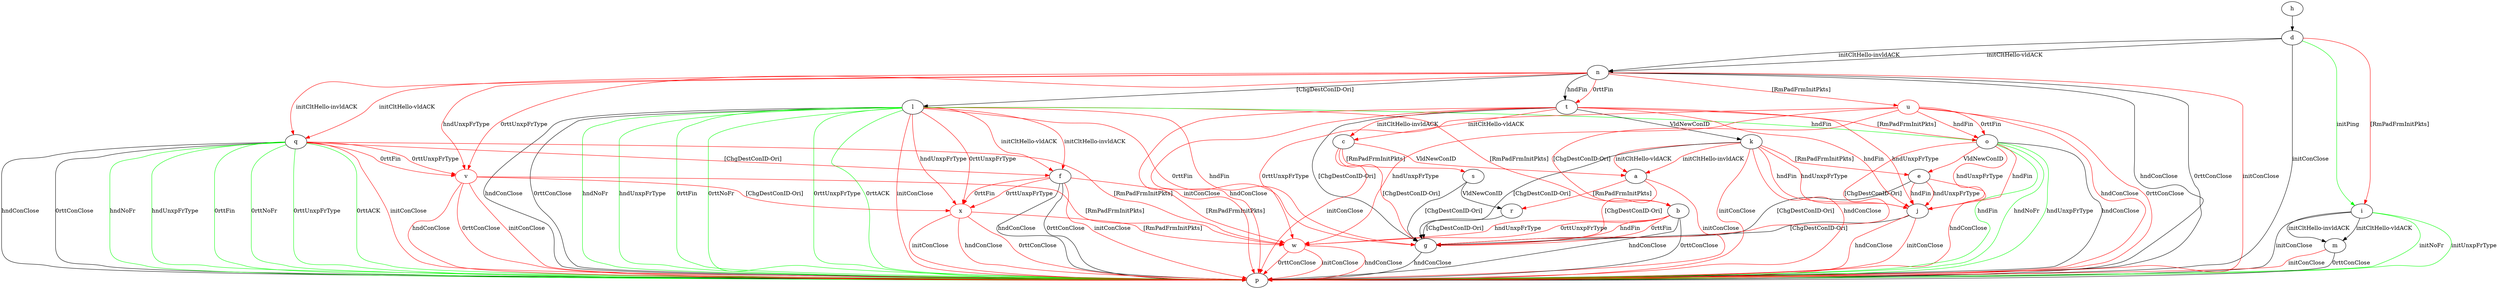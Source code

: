 digraph "" {
	a -> g	[key=0,
		color=red,
		label="[ChgDestConID-Ori] "];
	a -> p	[key=0,
		color=red,
		label="initConClose "];
	a -> r	[key=0,
		color=red,
		label="[RmPadFrmInitPkts] "];
	b -> g	[key=0,
		color=red,
		label="hndFin "];
	b -> g	[key=1,
		color=red,
		label="0rttFin "];
	b -> p	[key=0,
		label="hndConClose "];
	b -> p	[key=1,
		label="0rttConClose "];
	w	[color=red];
	b -> w	[key=0,
		color=red,
		label="hndUnxpFrType "];
	b -> w	[key=1,
		color=red,
		label="0rttUnxpFrType "];
	c -> a	[key=0,
		color=red,
		label="VldNewConID "];
	c -> g	[key=0,
		color=red,
		label="[ChgDestConID-Ori] "];
	c -> p	[key=0,
		color=red,
		label="initConClose "];
	c -> s	[key=0,
		color=red,
		label="[RmPadFrmInitPkts] "];
	d -> i	[key=0,
		color=green,
		label="initPing "];
	d -> i	[key=1,
		color=red,
		label="[RmPadFrmInitPkts] "];
	d -> n	[key=0,
		label="initCltHello-vldACK "];
	d -> n	[key=1,
		label="initCltHello-invldACK "];
	d -> p	[key=0,
		label="initConClose "];
	e -> g	[key=0,
		label="[ChgDestConID-Ori] "];
	e -> j	[key=0,
		color=red,
		label="hndFin "];
	e -> j	[key=1,
		color=red,
		label="hndUnxpFrType "];
	e -> p	[key=0,
		color=red,
		label="hndConClose "];
	f -> p	[key=0,
		label="hndConClose "];
	f -> p	[key=1,
		label="0rttConClose "];
	f -> p	[key=2,
		color=red,
		label="initConClose "];
	f -> w	[key=0,
		color=red,
		label="[RmPadFrmInitPkts] "];
	x	[color=red];
	f -> x	[key=0,
		color=red,
		label="0rttFin "];
	f -> x	[key=1,
		color=red,
		label="0rttUnxpFrType "];
	g -> p	[key=0,
		label="hndConClose "];
	h -> d	[key=0];
	i -> m	[key=0,
		label="initCltHello-vldACK "];
	i -> m	[key=1,
		label="initCltHello-invldACK "];
	i -> p	[key=0,
		label="initConClose "];
	i -> p	[key=1,
		color=green,
		label="initNoFr "];
	i -> p	[key=2,
		color=green,
		label="initUnxpFrType "];
	j -> g	[key=0,
		label="[ChgDestConID-Ori] "];
	j -> p	[key=0,
		color=red,
		label="initConClose "];
	j -> p	[key=1,
		color=red,
		label="hndConClose "];
	k -> a	[key=0,
		color=red,
		label="initCltHello-vldACK "];
	k -> a	[key=1,
		color=red,
		label="initCltHello-invldACK "];
	k -> e	[key=0,
		color=red,
		label="[RmPadFrmInitPkts] "];
	k -> g	[key=0,
		label="[ChgDestConID-Ori] "];
	k -> j	[key=0,
		color=red,
		label="hndFin "];
	k -> j	[key=1,
		color=red,
		label="hndUnxpFrType "];
	k -> p	[key=0,
		color=red,
		label="initConClose "];
	k -> p	[key=1,
		color=red,
		label="hndConClose "];
	l -> b	[key=0,
		color=red,
		label="[RmPadFrmInitPkts] "];
	l -> f	[key=0,
		color=red,
		label="initCltHello-vldACK "];
	l -> f	[key=1,
		color=red,
		label="initCltHello-invldACK "];
	l -> g	[key=0,
		color=red,
		label="hndFin "];
	l -> g	[key=1,
		color=red,
		label="0rttFin "];
	l -> o	[key=0,
		color=green,
		label="hndFin "];
	l -> p	[key=0,
		label="hndConClose "];
	l -> p	[key=1,
		label="0rttConClose "];
	l -> p	[key=2,
		color=green,
		label="hndNoFr "];
	l -> p	[key=3,
		color=green,
		label="hndUnxpFrType "];
	l -> p	[key=4,
		color=green,
		label="0rttFin "];
	l -> p	[key=5,
		color=green,
		label="0rttNoFr "];
	l -> p	[key=6,
		color=green,
		label="0rttUnxpFrType "];
	l -> p	[key=7,
		color=green,
		label="0rttACK "];
	l -> p	[key=8,
		color=red,
		label="initConClose "];
	l -> x	[key=0,
		color=red,
		label="hndUnxpFrType "];
	l -> x	[key=1,
		color=red,
		label="0rttUnxpFrType "];
	m -> p	[key=0,
		label="0rttConClose "];
	m -> p	[key=1,
		color=red,
		label="initConClose "];
	n -> l	[key=0,
		label="[ChgDestConID-Ori] "];
	n -> p	[key=0,
		label="hndConClose "];
	n -> p	[key=1,
		label="0rttConClose "];
	n -> p	[key=2,
		color=red,
		label="initConClose "];
	n -> q	[key=0,
		color=red,
		label="initCltHello-vldACK "];
	n -> q	[key=1,
		color=red,
		label="initCltHello-invldACK "];
	n -> t	[key=0,
		label="hndFin "];
	n -> t	[key=1,
		color=red,
		label="0rttFin "];
	u	[color=red];
	n -> u	[key=0,
		color=red,
		label="[RmPadFrmInitPkts] "];
	v	[color=red];
	n -> v	[key=0,
		color=red,
		label="hndUnxpFrType "];
	n -> v	[key=1,
		color=red,
		label="0rttUnxpFrType "];
	o -> e	[key=0,
		color=red,
		label="VldNewConID "];
	o -> g	[key=0,
		color=red,
		label="[ChgDestConID-Ori] "];
	o -> j	[key=0,
		color=red,
		label="hndFin "];
	o -> j	[key=1,
		color=red,
		label="hndUnxpFrType "];
	o -> p	[key=0,
		label="hndConClose "];
	o -> p	[key=1,
		color=green,
		label="hndFin "];
	o -> p	[key=2,
		color=green,
		label="hndNoFr "];
	o -> p	[key=3,
		color=green,
		label="hndUnxpFrType "];
	q -> f	[key=0,
		color=red,
		label="[ChgDestConID-Ori] "];
	q -> p	[key=0,
		label="hndConClose "];
	q -> p	[key=1,
		label="0rttConClose "];
	q -> p	[key=2,
		color=green,
		label="hndNoFr "];
	q -> p	[key=3,
		color=green,
		label="hndUnxpFrType "];
	q -> p	[key=4,
		color=green,
		label="0rttFin "];
	q -> p	[key=5,
		color=green,
		label="0rttNoFr "];
	q -> p	[key=6,
		color=green,
		label="0rttUnxpFrType "];
	q -> p	[key=7,
		color=green,
		label="0rttACK "];
	q -> p	[key=8,
		color=red,
		label="initConClose "];
	q -> v	[key=0,
		color=red,
		label="0rttFin "];
	q -> v	[key=1,
		color=red,
		label="0rttUnxpFrType "];
	q -> w	[key=0,
		color=red,
		label="[RmPadFrmInitPkts] "];
	r -> g	[key=0,
		label="[ChgDestConID-Ori] "];
	s -> g	[key=0,
		label="[ChgDestConID-Ori] "];
	s -> r	[key=0,
		label="VldNewConID "];
	t -> c	[key=0,
		color=red,
		label="initCltHello-vldACK "];
	t -> c	[key=1,
		color=red,
		label="initCltHello-invldACK "];
	t -> g	[key=0,
		label="[ChgDestConID-Ori] "];
	t -> j	[key=0,
		color=red,
		label="hndFin "];
	t -> j	[key=1,
		color=red,
		label="hndUnxpFrType "];
	t -> k	[key=0,
		label="VldNewConID "];
	t -> o	[key=0,
		color=red,
		label="[RmPadFrmInitPkts] "];
	t -> p	[key=0,
		color=red,
		label="initConClose "];
	t -> p	[key=1,
		color=red,
		label="hndConClose "];
	u -> b	[key=0,
		color=red,
		label="[ChgDestConID-Ori] "];
	u -> o	[key=0,
		color=red,
		label="hndFin "];
	u -> o	[key=1,
		color=red,
		label="0rttFin "];
	u -> p	[key=0,
		color=red,
		label="hndConClose "];
	u -> p	[key=1,
		color=red,
		label="0rttConClose "];
	u -> w	[key=0,
		color=red,
		label="hndUnxpFrType "];
	u -> w	[key=1,
		color=red,
		label="0rttUnxpFrType "];
	v -> p	[key=0,
		color=red,
		label="initConClose "];
	v -> p	[key=1,
		color=red,
		label="hndConClose "];
	v -> p	[key=2,
		color=red,
		label="0rttConClose "];
	v -> w	[key=0,
		color=red,
		label="[RmPadFrmInitPkts] "];
	v -> x	[key=0,
		color=red,
		label="[ChgDestConID-Ori] "];
	w -> p	[key=0,
		color=red,
		label="initConClose "];
	w -> p	[key=1,
		color=red,
		label="hndConClose "];
	w -> p	[key=2,
		color=red,
		label="0rttConClose "];
	x -> p	[key=0,
		color=red,
		label="initConClose "];
	x -> p	[key=1,
		color=red,
		label="hndConClose "];
	x -> p	[key=2,
		color=red,
		label="0rttConClose "];
	x -> w	[key=0,
		color=red,
		label="[RmPadFrmInitPkts] "];
}
